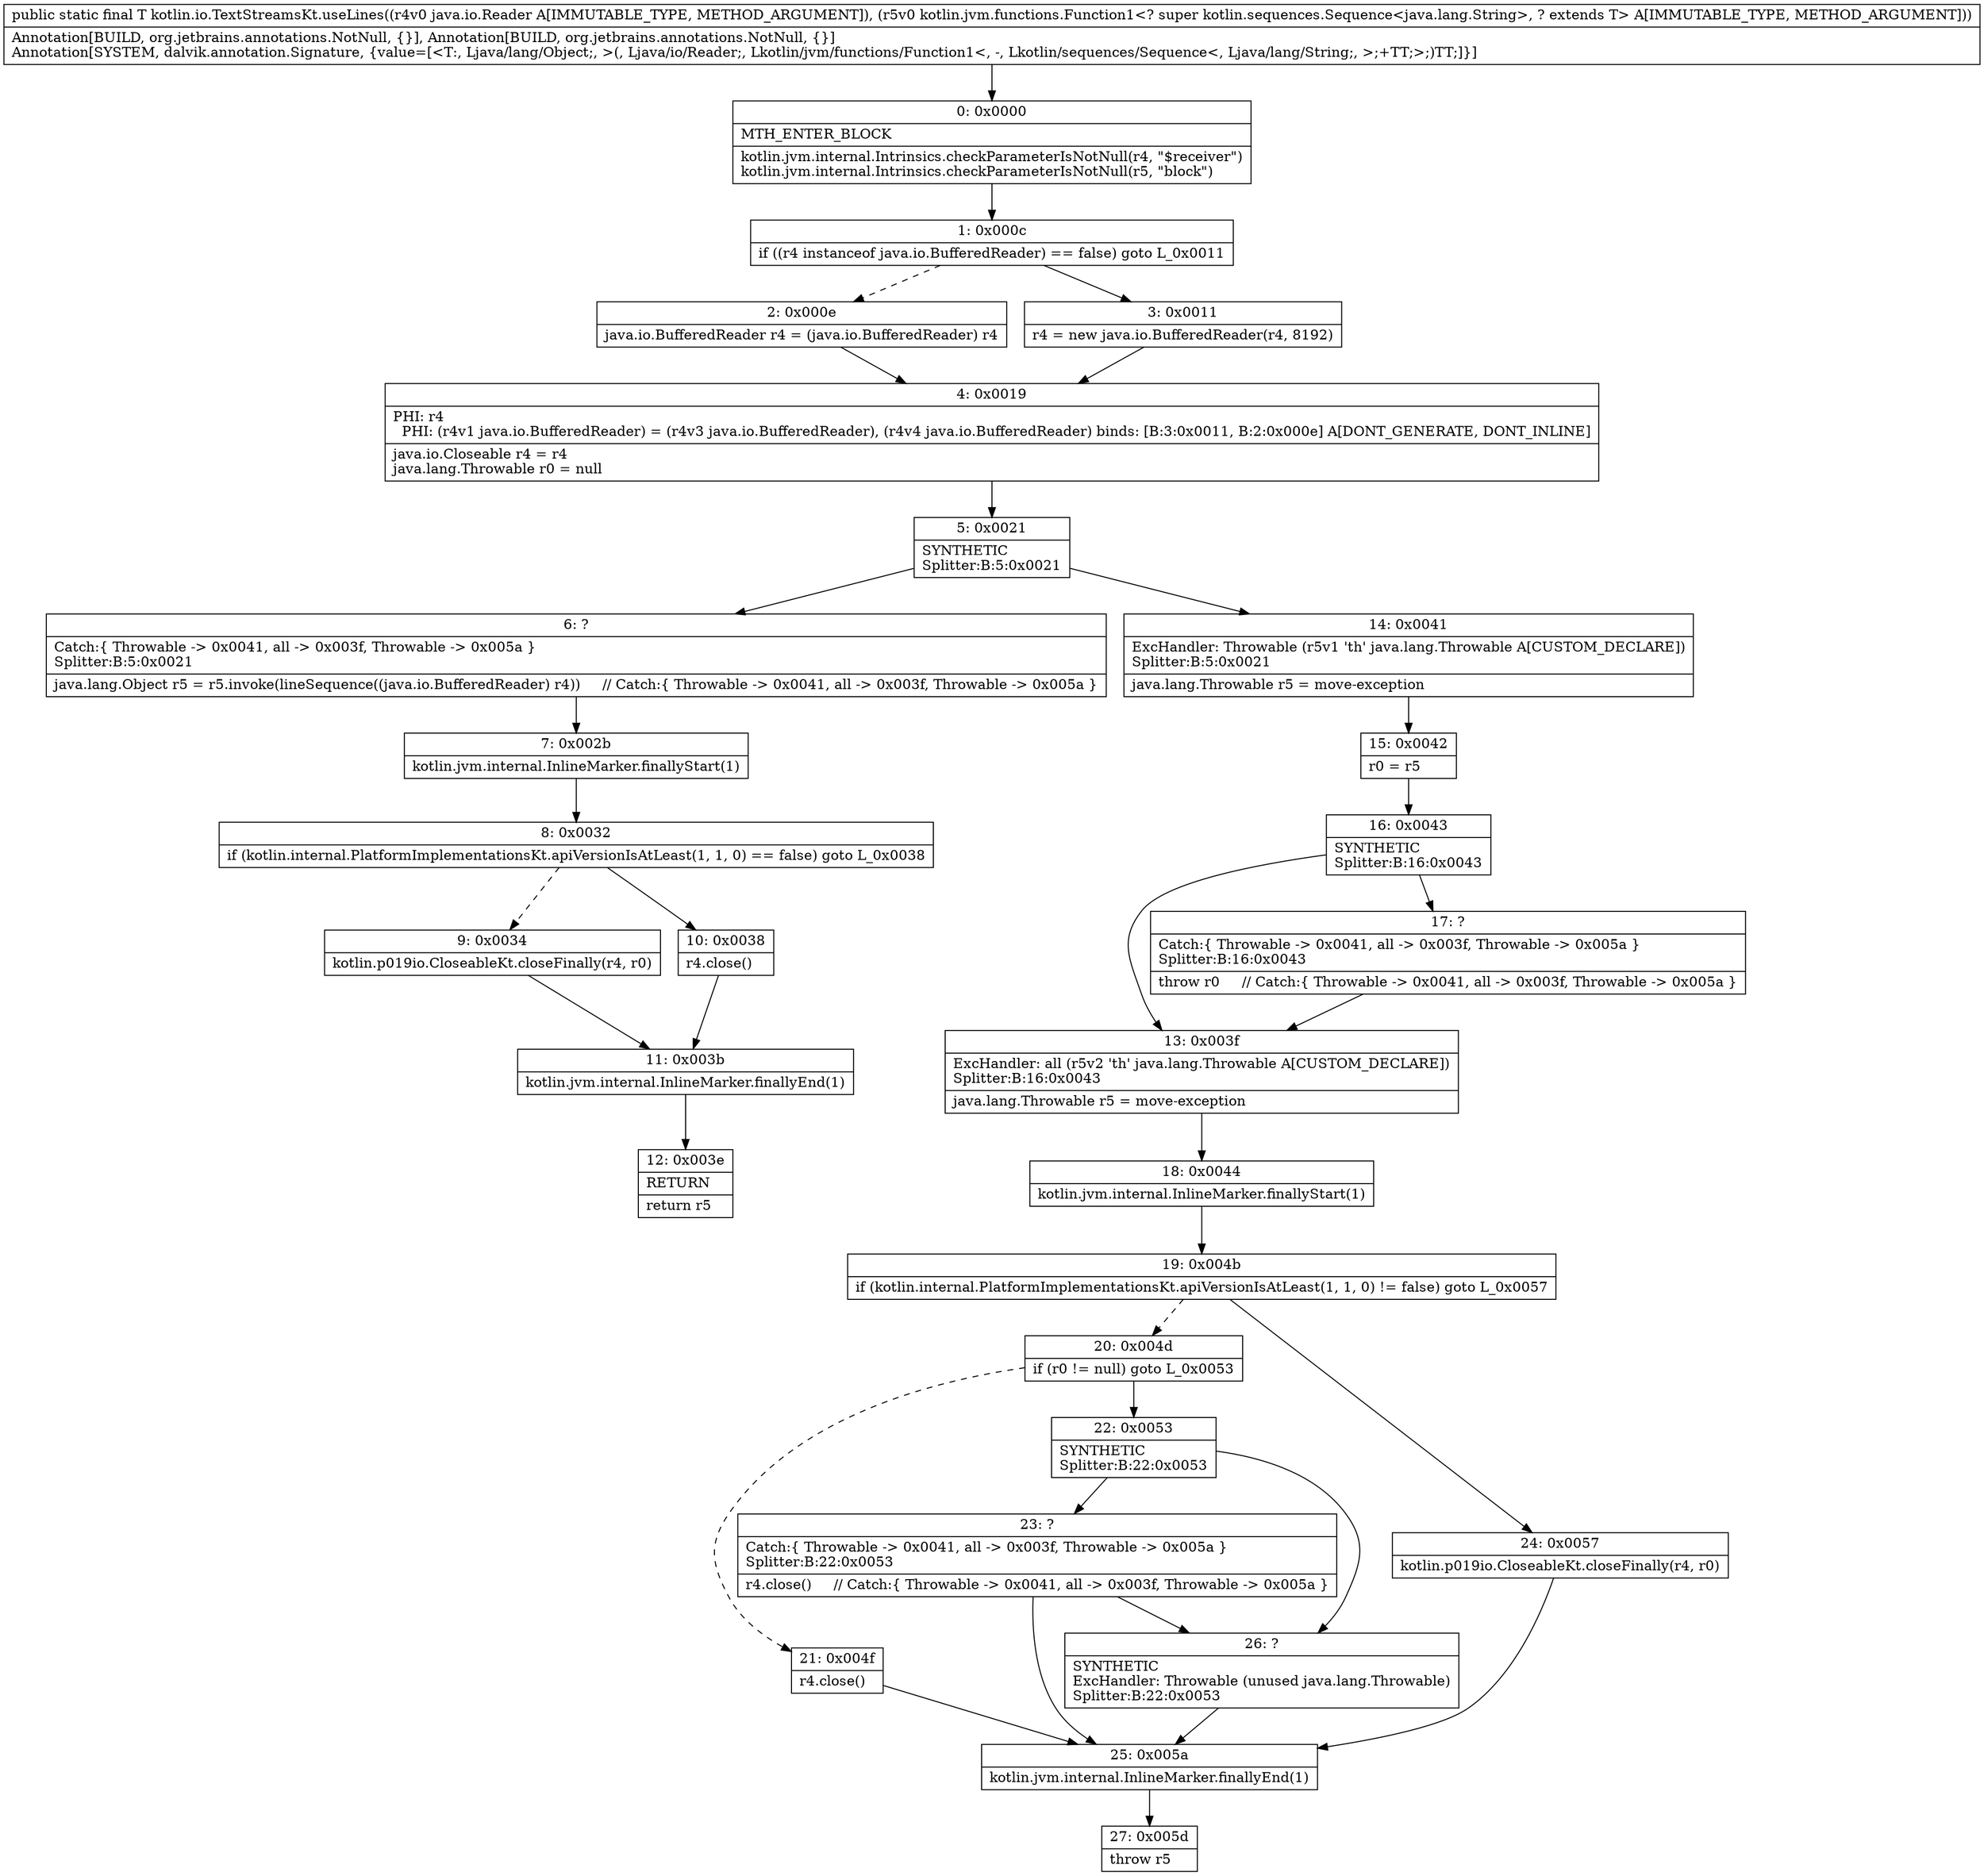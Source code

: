 digraph "CFG forkotlin.io.TextStreamsKt.useLines(Ljava\/io\/Reader;Lkotlin\/jvm\/functions\/Function1;)Ljava\/lang\/Object;" {
Node_0 [shape=record,label="{0\:\ 0x0000|MTH_ENTER_BLOCK\l|kotlin.jvm.internal.Intrinsics.checkParameterIsNotNull(r4, \"$receiver\")\lkotlin.jvm.internal.Intrinsics.checkParameterIsNotNull(r5, \"block\")\l}"];
Node_1 [shape=record,label="{1\:\ 0x000c|if ((r4 instanceof java.io.BufferedReader) == false) goto L_0x0011\l}"];
Node_2 [shape=record,label="{2\:\ 0x000e|java.io.BufferedReader r4 = (java.io.BufferedReader) r4\l}"];
Node_3 [shape=record,label="{3\:\ 0x0011|r4 = new java.io.BufferedReader(r4, 8192)\l}"];
Node_4 [shape=record,label="{4\:\ 0x0019|PHI: r4 \l  PHI: (r4v1 java.io.BufferedReader) = (r4v3 java.io.BufferedReader), (r4v4 java.io.BufferedReader) binds: [B:3:0x0011, B:2:0x000e] A[DONT_GENERATE, DONT_INLINE]\l|java.io.Closeable r4 = r4\ljava.lang.Throwable r0 = null\l}"];
Node_5 [shape=record,label="{5\:\ 0x0021|SYNTHETIC\lSplitter:B:5:0x0021\l}"];
Node_6 [shape=record,label="{6\:\ ?|Catch:\{ Throwable \-\> 0x0041, all \-\> 0x003f, Throwable \-\> 0x005a \}\lSplitter:B:5:0x0021\l|java.lang.Object r5 = r5.invoke(lineSequence((java.io.BufferedReader) r4))     \/\/ Catch:\{ Throwable \-\> 0x0041, all \-\> 0x003f, Throwable \-\> 0x005a \}\l}"];
Node_7 [shape=record,label="{7\:\ 0x002b|kotlin.jvm.internal.InlineMarker.finallyStart(1)\l}"];
Node_8 [shape=record,label="{8\:\ 0x0032|if (kotlin.internal.PlatformImplementationsKt.apiVersionIsAtLeast(1, 1, 0) == false) goto L_0x0038\l}"];
Node_9 [shape=record,label="{9\:\ 0x0034|kotlin.p019io.CloseableKt.closeFinally(r4, r0)\l}"];
Node_10 [shape=record,label="{10\:\ 0x0038|r4.close()\l}"];
Node_11 [shape=record,label="{11\:\ 0x003b|kotlin.jvm.internal.InlineMarker.finallyEnd(1)\l}"];
Node_12 [shape=record,label="{12\:\ 0x003e|RETURN\l|return r5\l}"];
Node_13 [shape=record,label="{13\:\ 0x003f|ExcHandler: all (r5v2 'th' java.lang.Throwable A[CUSTOM_DECLARE])\lSplitter:B:16:0x0043\l|java.lang.Throwable r5 = move\-exception\l}"];
Node_14 [shape=record,label="{14\:\ 0x0041|ExcHandler: Throwable (r5v1 'th' java.lang.Throwable A[CUSTOM_DECLARE])\lSplitter:B:5:0x0021\l|java.lang.Throwable r5 = move\-exception\l}"];
Node_15 [shape=record,label="{15\:\ 0x0042|r0 = r5\l}"];
Node_16 [shape=record,label="{16\:\ 0x0043|SYNTHETIC\lSplitter:B:16:0x0043\l}"];
Node_17 [shape=record,label="{17\:\ ?|Catch:\{ Throwable \-\> 0x0041, all \-\> 0x003f, Throwable \-\> 0x005a \}\lSplitter:B:16:0x0043\l|throw r0     \/\/ Catch:\{ Throwable \-\> 0x0041, all \-\> 0x003f, Throwable \-\> 0x005a \}\l}"];
Node_18 [shape=record,label="{18\:\ 0x0044|kotlin.jvm.internal.InlineMarker.finallyStart(1)\l}"];
Node_19 [shape=record,label="{19\:\ 0x004b|if (kotlin.internal.PlatformImplementationsKt.apiVersionIsAtLeast(1, 1, 0) != false) goto L_0x0057\l}"];
Node_20 [shape=record,label="{20\:\ 0x004d|if (r0 != null) goto L_0x0053\l}"];
Node_21 [shape=record,label="{21\:\ 0x004f|r4.close()\l}"];
Node_22 [shape=record,label="{22\:\ 0x0053|SYNTHETIC\lSplitter:B:22:0x0053\l}"];
Node_23 [shape=record,label="{23\:\ ?|Catch:\{ Throwable \-\> 0x0041, all \-\> 0x003f, Throwable \-\> 0x005a \}\lSplitter:B:22:0x0053\l|r4.close()     \/\/ Catch:\{ Throwable \-\> 0x0041, all \-\> 0x003f, Throwable \-\> 0x005a \}\l}"];
Node_24 [shape=record,label="{24\:\ 0x0057|kotlin.p019io.CloseableKt.closeFinally(r4, r0)\l}"];
Node_25 [shape=record,label="{25\:\ 0x005a|kotlin.jvm.internal.InlineMarker.finallyEnd(1)\l}"];
Node_26 [shape=record,label="{26\:\ ?|SYNTHETIC\lExcHandler: Throwable (unused java.lang.Throwable)\lSplitter:B:22:0x0053\l}"];
Node_27 [shape=record,label="{27\:\ 0x005d|throw r5\l}"];
MethodNode[shape=record,label="{public static final T kotlin.io.TextStreamsKt.useLines((r4v0 java.io.Reader A[IMMUTABLE_TYPE, METHOD_ARGUMENT]), (r5v0 kotlin.jvm.functions.Function1\<? super kotlin.sequences.Sequence\<java.lang.String\>, ? extends T\> A[IMMUTABLE_TYPE, METHOD_ARGUMENT]))  | Annotation[BUILD, org.jetbrains.annotations.NotNull, \{\}], Annotation[BUILD, org.jetbrains.annotations.NotNull, \{\}]\lAnnotation[SYSTEM, dalvik.annotation.Signature, \{value=[\<T:, Ljava\/lang\/Object;, \>(, Ljava\/io\/Reader;, Lkotlin\/jvm\/functions\/Function1\<, \-, Lkotlin\/sequences\/Sequence\<, Ljava\/lang\/String;, \>;+TT;\>;)TT;]\}]\l}"];
MethodNode -> Node_0;
Node_0 -> Node_1;
Node_1 -> Node_2[style=dashed];
Node_1 -> Node_3;
Node_2 -> Node_4;
Node_3 -> Node_4;
Node_4 -> Node_5;
Node_5 -> Node_6;
Node_5 -> Node_14;
Node_6 -> Node_7;
Node_7 -> Node_8;
Node_8 -> Node_9[style=dashed];
Node_8 -> Node_10;
Node_9 -> Node_11;
Node_10 -> Node_11;
Node_11 -> Node_12;
Node_13 -> Node_18;
Node_14 -> Node_15;
Node_15 -> Node_16;
Node_16 -> Node_17;
Node_16 -> Node_13;
Node_17 -> Node_13;
Node_18 -> Node_19;
Node_19 -> Node_20[style=dashed];
Node_19 -> Node_24;
Node_20 -> Node_21[style=dashed];
Node_20 -> Node_22;
Node_21 -> Node_25;
Node_22 -> Node_23;
Node_22 -> Node_26;
Node_23 -> Node_26;
Node_23 -> Node_25;
Node_24 -> Node_25;
Node_25 -> Node_27;
Node_26 -> Node_25;
}

